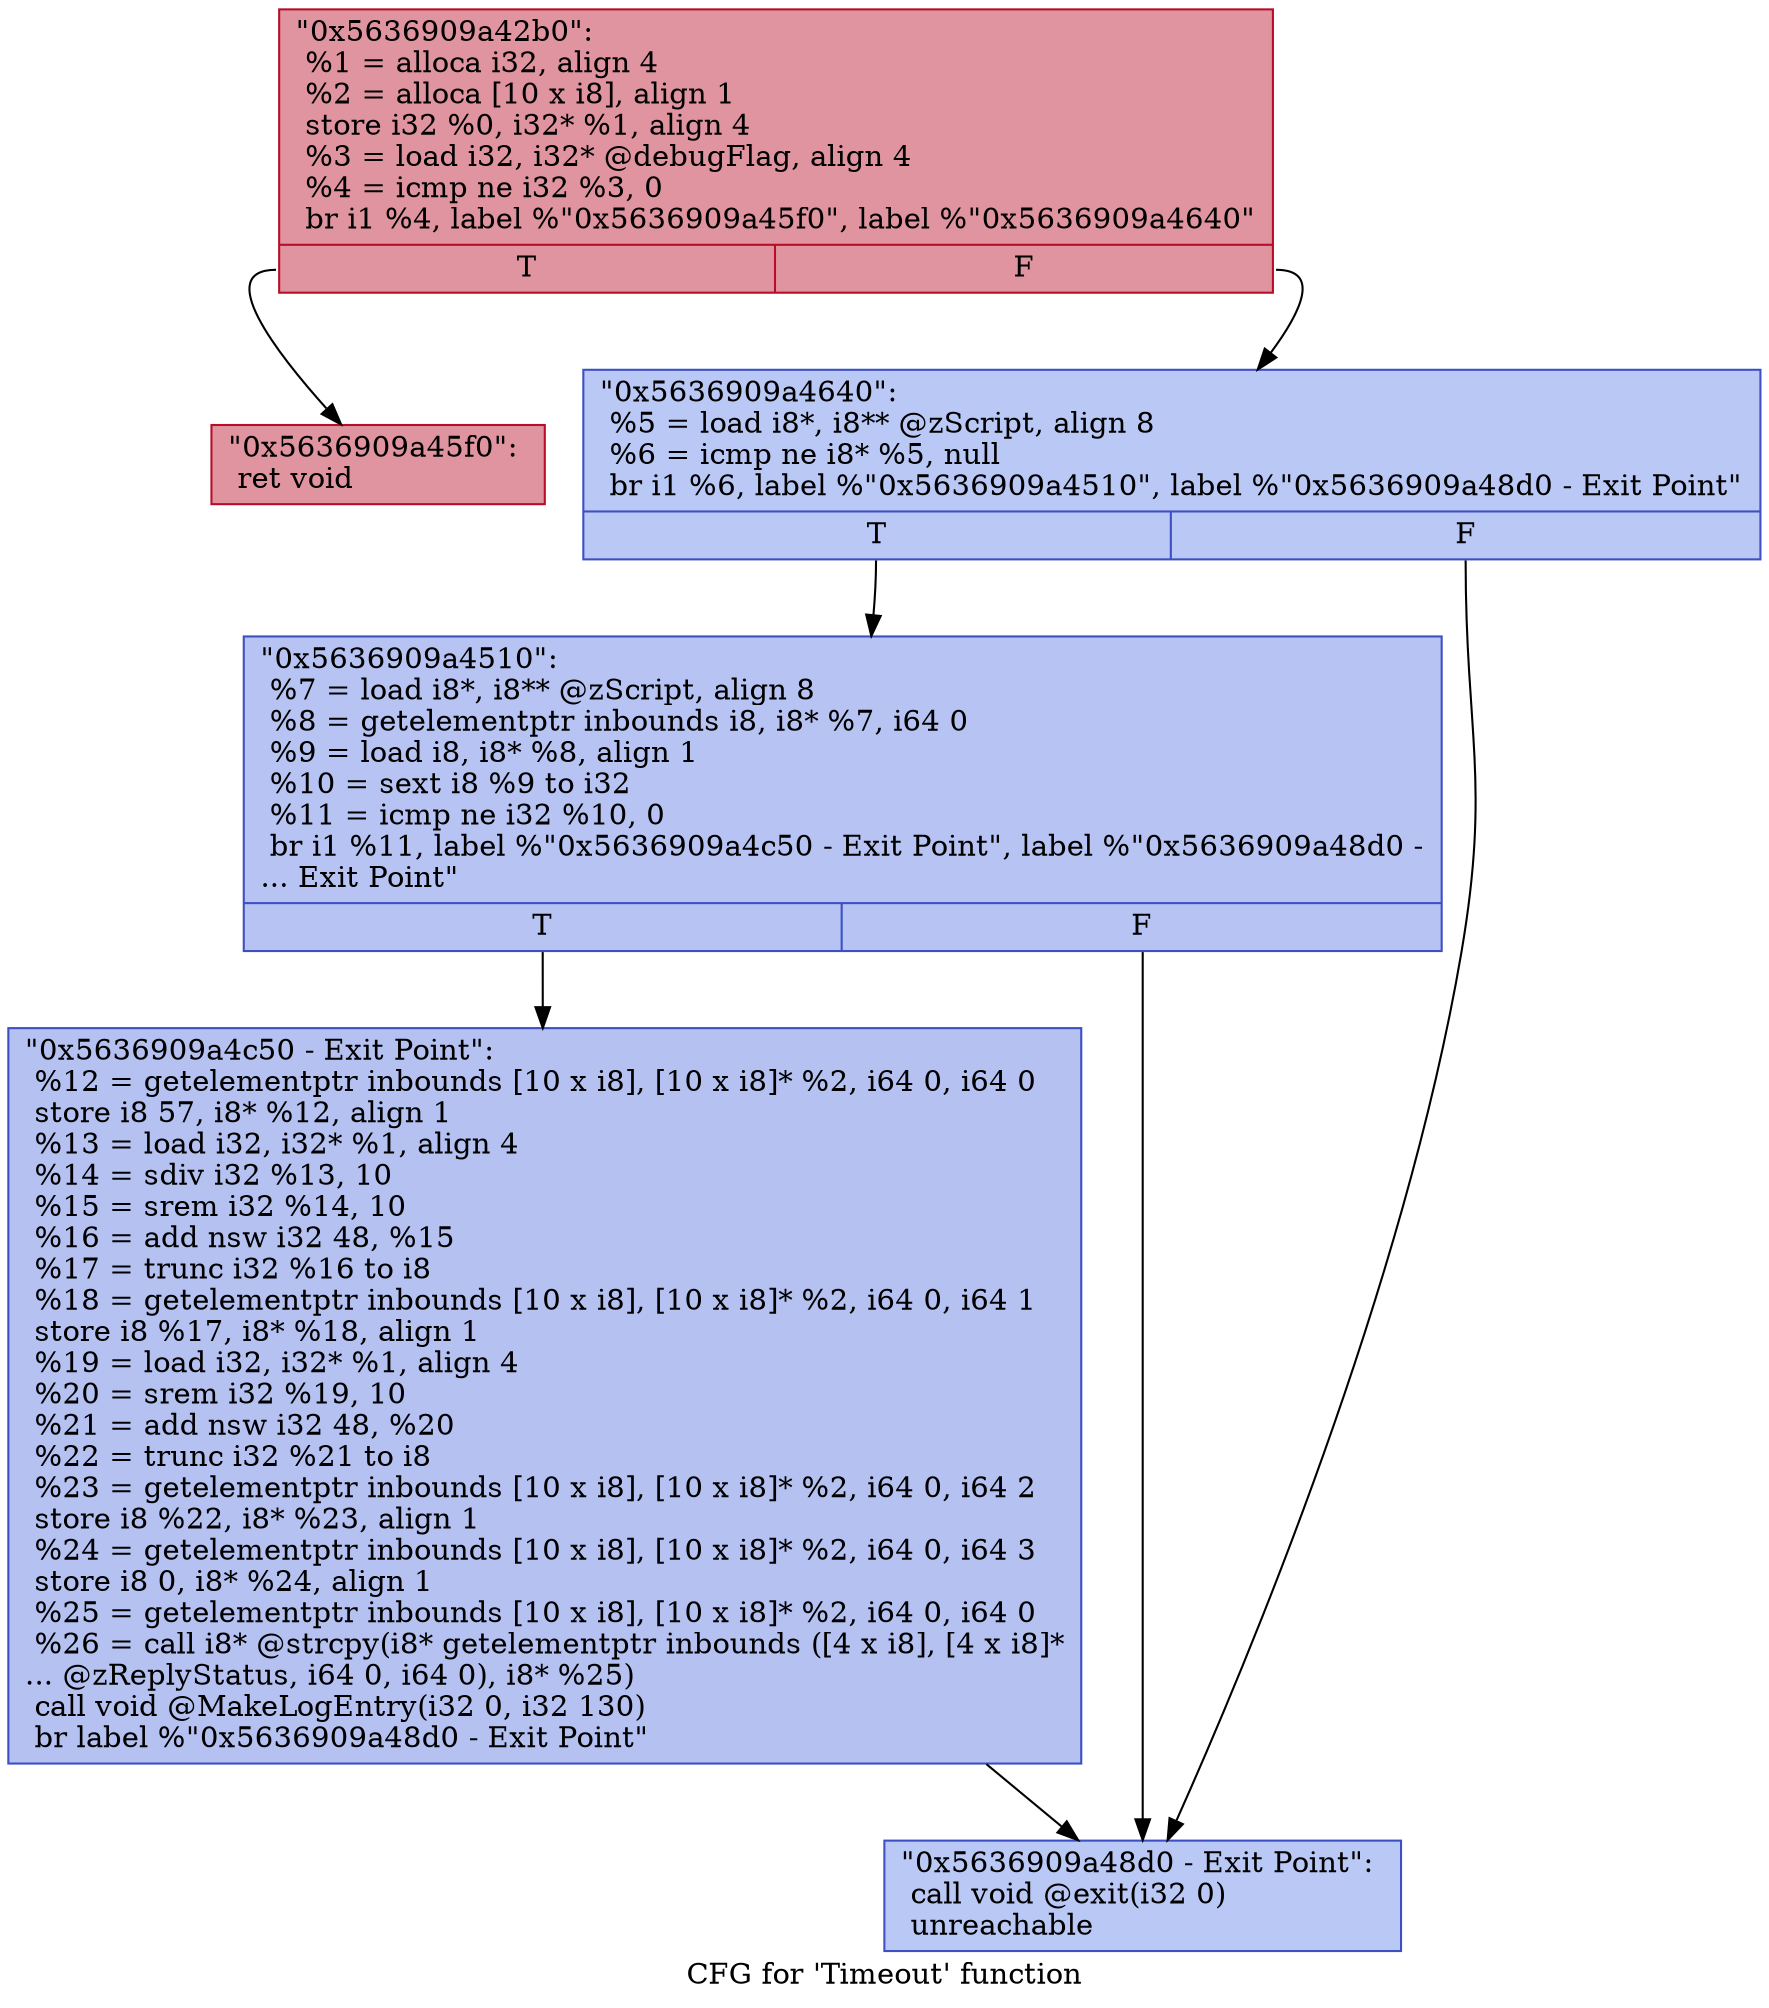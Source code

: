 digraph "CFG for 'Timeout' function" {
	label="CFG for 'Timeout' function";

	Node0x5636909a42b0 [shape=record,color="#b70d28ff", style=filled, fillcolor="#b70d2870",label="{\"0x5636909a42b0\":\l  %1 = alloca i32, align 4\l  %2 = alloca [10 x i8], align 1\l  store i32 %0, i32* %1, align 4\l  %3 = load i32, i32* @debugFlag, align 4\l  %4 = icmp ne i32 %3, 0\l  br i1 %4, label %\"0x5636909a45f0\", label %\"0x5636909a4640\"\l|{<s0>T|<s1>F}}"];
	Node0x5636909a42b0:s0 -> Node0x5636909a45f0;
	Node0x5636909a42b0:s1 -> Node0x5636909a4640;
	Node0x5636909a4640 [shape=record,color="#3d50c3ff", style=filled, fillcolor="#6282ea70",label="{\"0x5636909a4640\":                                 \l  %5 = load i8*, i8** @zScript, align 8\l  %6 = icmp ne i8* %5, null\l  br i1 %6, label %\"0x5636909a4510\", label %\"0x5636909a48d0 - Exit Point\"\l|{<s0>T|<s1>F}}"];
	Node0x5636909a4640:s0 -> Node0x5636909a4510;
	Node0x5636909a4640:s1 -> Node0x5636909a48d0;
	Node0x5636909a4510 [shape=record,color="#3d50c3ff", style=filled, fillcolor="#5b7ae570",label="{\"0x5636909a4510\":                                 \l  %7 = load i8*, i8** @zScript, align 8\l  %8 = getelementptr inbounds i8, i8* %7, i64 0\l  %9 = load i8, i8* %8, align 1\l  %10 = sext i8 %9 to i32\l  %11 = icmp ne i32 %10, 0\l  br i1 %11, label %\"0x5636909a4c50 - Exit Point\", label %\"0x5636909a48d0 -\l... Exit Point\"\l|{<s0>T|<s1>F}}"];
	Node0x5636909a4510:s0 -> Node0x5636909a4c50;
	Node0x5636909a4510:s1 -> Node0x5636909a48d0;
	Node0x5636909a4c50 [shape=record,color="#3d50c3ff", style=filled, fillcolor="#5572df70",label="{\"0x5636909a4c50 - Exit Point\":                    \l  %12 = getelementptr inbounds [10 x i8], [10 x i8]* %2, i64 0, i64 0\l  store i8 57, i8* %12, align 1\l  %13 = load i32, i32* %1, align 4\l  %14 = sdiv i32 %13, 10\l  %15 = srem i32 %14, 10\l  %16 = add nsw i32 48, %15\l  %17 = trunc i32 %16 to i8\l  %18 = getelementptr inbounds [10 x i8], [10 x i8]* %2, i64 0, i64 1\l  store i8 %17, i8* %18, align 1\l  %19 = load i32, i32* %1, align 4\l  %20 = srem i32 %19, 10\l  %21 = add nsw i32 48, %20\l  %22 = trunc i32 %21 to i8\l  %23 = getelementptr inbounds [10 x i8], [10 x i8]* %2, i64 0, i64 2\l  store i8 %22, i8* %23, align 1\l  %24 = getelementptr inbounds [10 x i8], [10 x i8]* %2, i64 0, i64 3\l  store i8 0, i8* %24, align 1\l  %25 = getelementptr inbounds [10 x i8], [10 x i8]* %2, i64 0, i64 0\l  %26 = call i8* @strcpy(i8* getelementptr inbounds ([4 x i8], [4 x i8]*\l... @zReplyStatus, i64 0, i64 0), i8* %25)\l  call void @MakeLogEntry(i32 0, i32 130)\l  br label %\"0x5636909a48d0 - Exit Point\"\l}"];
	Node0x5636909a4c50 -> Node0x5636909a48d0;
	Node0x5636909a48d0 [shape=record,color="#3d50c3ff", style=filled, fillcolor="#6282ea70",label="{\"0x5636909a48d0 - Exit Point\":                    \l  call void @exit(i32 0)\l  unreachable\l}"];
	Node0x5636909a45f0 [shape=record,color="#b70d28ff", style=filled, fillcolor="#b70d2870",label="{\"0x5636909a45f0\":                                 \l  ret void\l}"];
}
